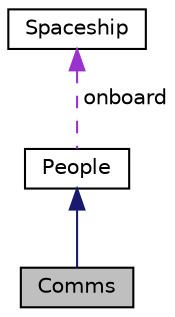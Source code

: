 digraph "Comms"
{
  edge [fontname="Helvetica",fontsize="10",labelfontname="Helvetica",labelfontsize="10"];
  node [fontname="Helvetica",fontsize="10",shape=record];
  Node2 [label="Comms",height=0.2,width=0.4,color="black", fillcolor="grey75", style="filled", fontcolor="black"];
  Node3 -> Node2 [dir="back",color="midnightblue",fontsize="10",style="solid"];
  Node3 [label="People",height=0.2,width=0.4,color="black", fillcolor="white", style="filled",URL="$classPeople.html",tooltip="People class. "];
  Node4 -> Node3 [dir="back",color="darkorchid3",fontsize="10",style="dashed",label=" onboard" ];
  Node4 [label="Spaceship",height=0.2,width=0.4,color="black", fillcolor="white", style="filled",URL="$classSpaceship.html",tooltip="Spaceship class. "];
}

